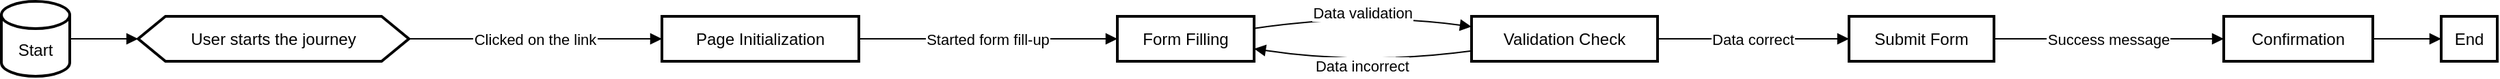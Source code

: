 <mxfile version="24.6.4" type="github">
  <diagram name="Page-1" id="tlw3TESni42cD7vgr3gM">
    <mxGraphModel>
      <root>
        <mxCell id="0" />
        <mxCell id="1" parent="0" />
        <mxCell id="2" value="Start" style="shape=cylinder3;boundedLbl=1;backgroundOutline=1;size=10;strokeWidth=2;whiteSpace=wrap;" vertex="1" parent="1">
          <mxGeometry y="1" width="50" height="55" as="geometry" />
        </mxCell>
        <mxCell id="3" value="User starts the journey" style="shape=hexagon;perimeter=hexagonPerimeter2;fixedSize=1;strokeWidth=2;whiteSpace=wrap;" vertex="1" parent="1">
          <mxGeometry x="100" y="12" width="198" height="33" as="geometry" />
        </mxCell>
        <mxCell id="4" value="Page Initialization" style="whiteSpace=wrap;strokeWidth=2;" vertex="1" parent="1">
          <mxGeometry x="483" y="12" width="144" height="33" as="geometry" />
        </mxCell>
        <mxCell id="5" value="Form Filling" style="whiteSpace=wrap;strokeWidth=2;" vertex="1" parent="1">
          <mxGeometry x="816" y="12" width="100" height="33" as="geometry" />
        </mxCell>
        <mxCell id="6" value="Validation Check" style="whiteSpace=wrap;strokeWidth=2;" vertex="1" parent="1">
          <mxGeometry x="1075" y="12" width="136" height="33" as="geometry" />
        </mxCell>
        <mxCell id="7" value="Submit Form" style="whiteSpace=wrap;strokeWidth=2;" vertex="1" parent="1">
          <mxGeometry x="1351" y="12" width="106" height="33" as="geometry" />
        </mxCell>
        <mxCell id="8" value="Confirmation" style="whiteSpace=wrap;strokeWidth=2;" vertex="1" parent="1">
          <mxGeometry x="1625" y="12" width="109" height="33" as="geometry" />
        </mxCell>
        <mxCell id="9" value="End" style="whiteSpace=wrap;strokeWidth=2;" vertex="1" parent="1">
          <mxGeometry x="1784" y="12" width="41" height="33" as="geometry" />
        </mxCell>
        <mxCell id="10" value="" style="curved=1;startArrow=none;endArrow=block;exitX=1;exitY=0.5;entryX=0;entryY=0.5;" edge="1" parent="1" source="2" target="3">
          <mxGeometry relative="1" as="geometry">
            <Array as="points" />
          </mxGeometry>
        </mxCell>
        <mxCell id="11" value="Clicked on the link" style="curved=1;startArrow=none;endArrow=block;exitX=1;exitY=0.5;entryX=0;entryY=0.5;" edge="1" parent="1" source="3" target="4">
          <mxGeometry relative="1" as="geometry">
            <Array as="points" />
          </mxGeometry>
        </mxCell>
        <mxCell id="12" value="Started form fill-up" style="curved=1;startArrow=none;endArrow=block;exitX=1;exitY=0.5;entryX=0;entryY=0.5;" edge="1" parent="1" source="4" target="5">
          <mxGeometry relative="1" as="geometry">
            <Array as="points" />
          </mxGeometry>
        </mxCell>
        <mxCell id="13" value="Data validation" style="curved=1;startArrow=none;endArrow=block;exitX=1;exitY=0.27;entryX=0;entryY=0.23;" edge="1" parent="1" source="5" target="6">
          <mxGeometry relative="1" as="geometry">
            <Array as="points">
              <mxPoint x="996" y="9" />
            </Array>
          </mxGeometry>
        </mxCell>
        <mxCell id="14" value="Data correct" style="curved=1;startArrow=none;endArrow=block;exitX=1;exitY=0.5;entryX=0;entryY=0.5;" edge="1" parent="1" source="6" target="7">
          <mxGeometry relative="1" as="geometry">
            <Array as="points" />
          </mxGeometry>
        </mxCell>
        <mxCell id="15" value="Data incorrect" style="curved=1;startArrow=none;endArrow=block;exitX=0;exitY=0.77;entryX=1;entryY=0.72;" edge="1" parent="1" source="6" target="5">
          <mxGeometry relative="1" as="geometry">
            <Array as="points">
              <mxPoint x="996" y="48" />
            </Array>
          </mxGeometry>
        </mxCell>
        <mxCell id="16" value="Success message" style="curved=1;startArrow=none;endArrow=block;exitX=1;exitY=0.5;entryX=0;entryY=0.5;" edge="1" parent="1" source="7" target="8">
          <mxGeometry relative="1" as="geometry">
            <Array as="points" />
          </mxGeometry>
        </mxCell>
        <mxCell id="17" value="" style="curved=1;startArrow=none;endArrow=block;exitX=1;exitY=0.5;entryX=0;entryY=0.5;" edge="1" parent="1" source="8" target="9">
          <mxGeometry relative="1" as="geometry">
            <Array as="points" />
          </mxGeometry>
        </mxCell>
      </root>
    </mxGraphModel>
  </diagram>
</mxfile>
